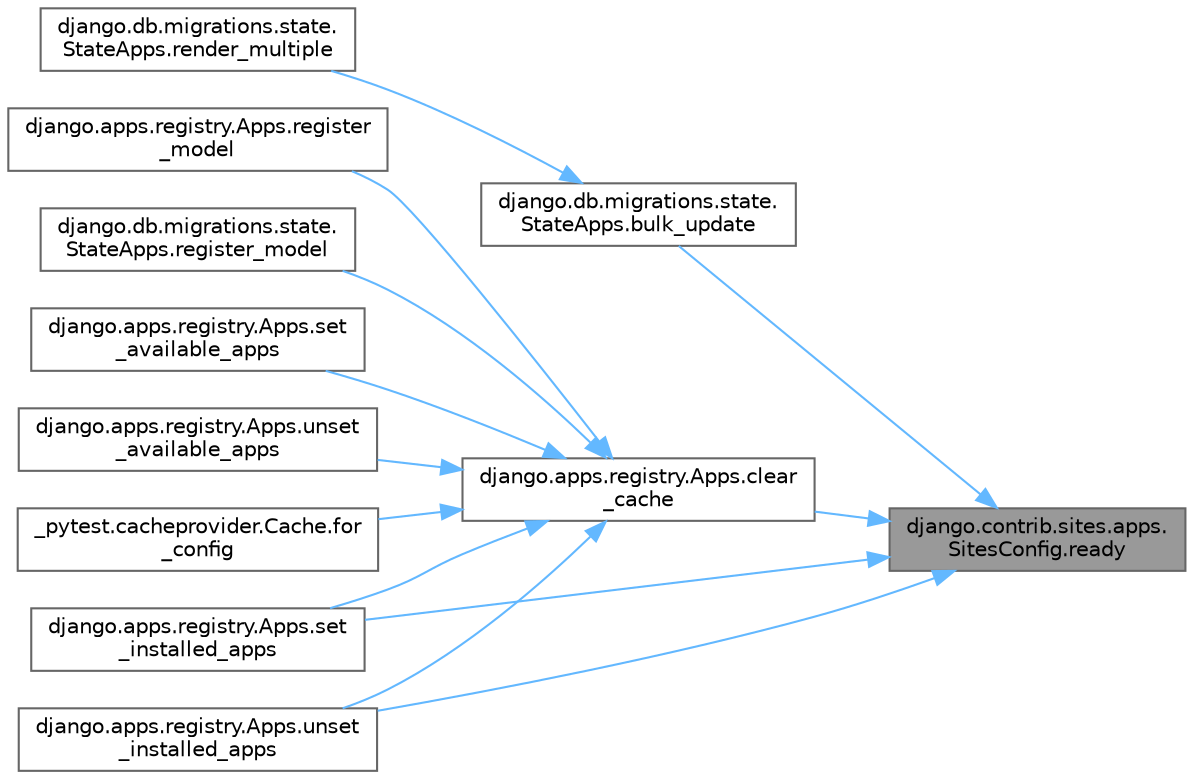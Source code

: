 digraph "django.contrib.sites.apps.SitesConfig.ready"
{
 // LATEX_PDF_SIZE
  bgcolor="transparent";
  edge [fontname=Helvetica,fontsize=10,labelfontname=Helvetica,labelfontsize=10];
  node [fontname=Helvetica,fontsize=10,shape=box,height=0.2,width=0.4];
  rankdir="RL";
  Node1 [id="Node000001",label="django.contrib.sites.apps.\lSitesConfig.ready",height=0.2,width=0.4,color="gray40", fillcolor="grey60", style="filled", fontcolor="black",tooltip=" "];
  Node1 -> Node2 [id="edge1_Node000001_Node000002",dir="back",color="steelblue1",style="solid",tooltip=" "];
  Node2 [id="Node000002",label="django.db.migrations.state.\lStateApps.bulk_update",height=0.2,width=0.4,color="grey40", fillcolor="white", style="filled",URL="$classdjango_1_1db_1_1migrations_1_1state_1_1_state_apps.html#a088e6d29c8b84b8b280c984a31b5bb1f",tooltip=" "];
  Node2 -> Node3 [id="edge2_Node000002_Node000003",dir="back",color="steelblue1",style="solid",tooltip=" "];
  Node3 [id="Node000003",label="django.db.migrations.state.\lStateApps.render_multiple",height=0.2,width=0.4,color="grey40", fillcolor="white", style="filled",URL="$classdjango_1_1db_1_1migrations_1_1state_1_1_state_apps.html#abcab12794ffd28029ac0e530e5376d8a",tooltip=" "];
  Node1 -> Node4 [id="edge3_Node000001_Node000004",dir="back",color="steelblue1",style="solid",tooltip=" "];
  Node4 [id="Node000004",label="django.apps.registry.Apps.clear\l_cache",height=0.2,width=0.4,color="grey40", fillcolor="white", style="filled",URL="$classdjango_1_1apps_1_1registry_1_1_apps.html#ae0ec3a2f0a5af7cbfbc23e509031539a",tooltip=" "];
  Node4 -> Node5 [id="edge4_Node000004_Node000005",dir="back",color="steelblue1",style="solid",tooltip=" "];
  Node5 [id="Node000005",label="_pytest.cacheprovider.Cache.for\l_config",height=0.2,width=0.4,color="grey40", fillcolor="white", style="filled",URL="$class__pytest_1_1cacheprovider_1_1_cache.html#a3dccbb9d2d1a8286d319d4747401081a",tooltip=" "];
  Node4 -> Node6 [id="edge5_Node000004_Node000006",dir="back",color="steelblue1",style="solid",tooltip=" "];
  Node6 [id="Node000006",label="django.apps.registry.Apps.register\l_model",height=0.2,width=0.4,color="grey40", fillcolor="white", style="filled",URL="$classdjango_1_1apps_1_1registry_1_1_apps.html#a17bc534f9b5f5cbecf582a9c19f96cf6",tooltip=" "];
  Node4 -> Node7 [id="edge6_Node000004_Node000007",dir="back",color="steelblue1",style="solid",tooltip=" "];
  Node7 [id="Node000007",label="django.db.migrations.state.\lStateApps.register_model",height=0.2,width=0.4,color="grey40", fillcolor="white", style="filled",URL="$classdjango_1_1db_1_1migrations_1_1state_1_1_state_apps.html#ac9ccb8bddbe935ffe2aada8615a12740",tooltip=" "];
  Node4 -> Node8 [id="edge7_Node000004_Node000008",dir="back",color="steelblue1",style="solid",tooltip=" "];
  Node8 [id="Node000008",label="django.apps.registry.Apps.set\l_available_apps",height=0.2,width=0.4,color="grey40", fillcolor="white", style="filled",URL="$classdjango_1_1apps_1_1registry_1_1_apps.html#a0e2d46b5285bb10c1a39099f78b055a2",tooltip=" "];
  Node4 -> Node9 [id="edge8_Node000004_Node000009",dir="back",color="steelblue1",style="solid",tooltip=" "];
  Node9 [id="Node000009",label="django.apps.registry.Apps.set\l_installed_apps",height=0.2,width=0.4,color="grey40", fillcolor="white", style="filled",URL="$classdjango_1_1apps_1_1registry_1_1_apps.html#ad0d9075ffe2253f2b0a3d13e95473c56",tooltip=" "];
  Node4 -> Node10 [id="edge9_Node000004_Node000010",dir="back",color="steelblue1",style="solid",tooltip=" "];
  Node10 [id="Node000010",label="django.apps.registry.Apps.unset\l_available_apps",height=0.2,width=0.4,color="grey40", fillcolor="white", style="filled",URL="$classdjango_1_1apps_1_1registry_1_1_apps.html#a3e239fd544eb54432bbd94fceaa35686",tooltip=" "];
  Node4 -> Node11 [id="edge10_Node000004_Node000011",dir="back",color="steelblue1",style="solid",tooltip=" "];
  Node11 [id="Node000011",label="django.apps.registry.Apps.unset\l_installed_apps",height=0.2,width=0.4,color="grey40", fillcolor="white", style="filled",URL="$classdjango_1_1apps_1_1registry_1_1_apps.html#acbb42413101cac80456d6f078561631c",tooltip=" "];
  Node1 -> Node9 [id="edge11_Node000001_Node000009",dir="back",color="steelblue1",style="solid",tooltip=" "];
  Node1 -> Node11 [id="edge12_Node000001_Node000011",dir="back",color="steelblue1",style="solid",tooltip=" "];
}

